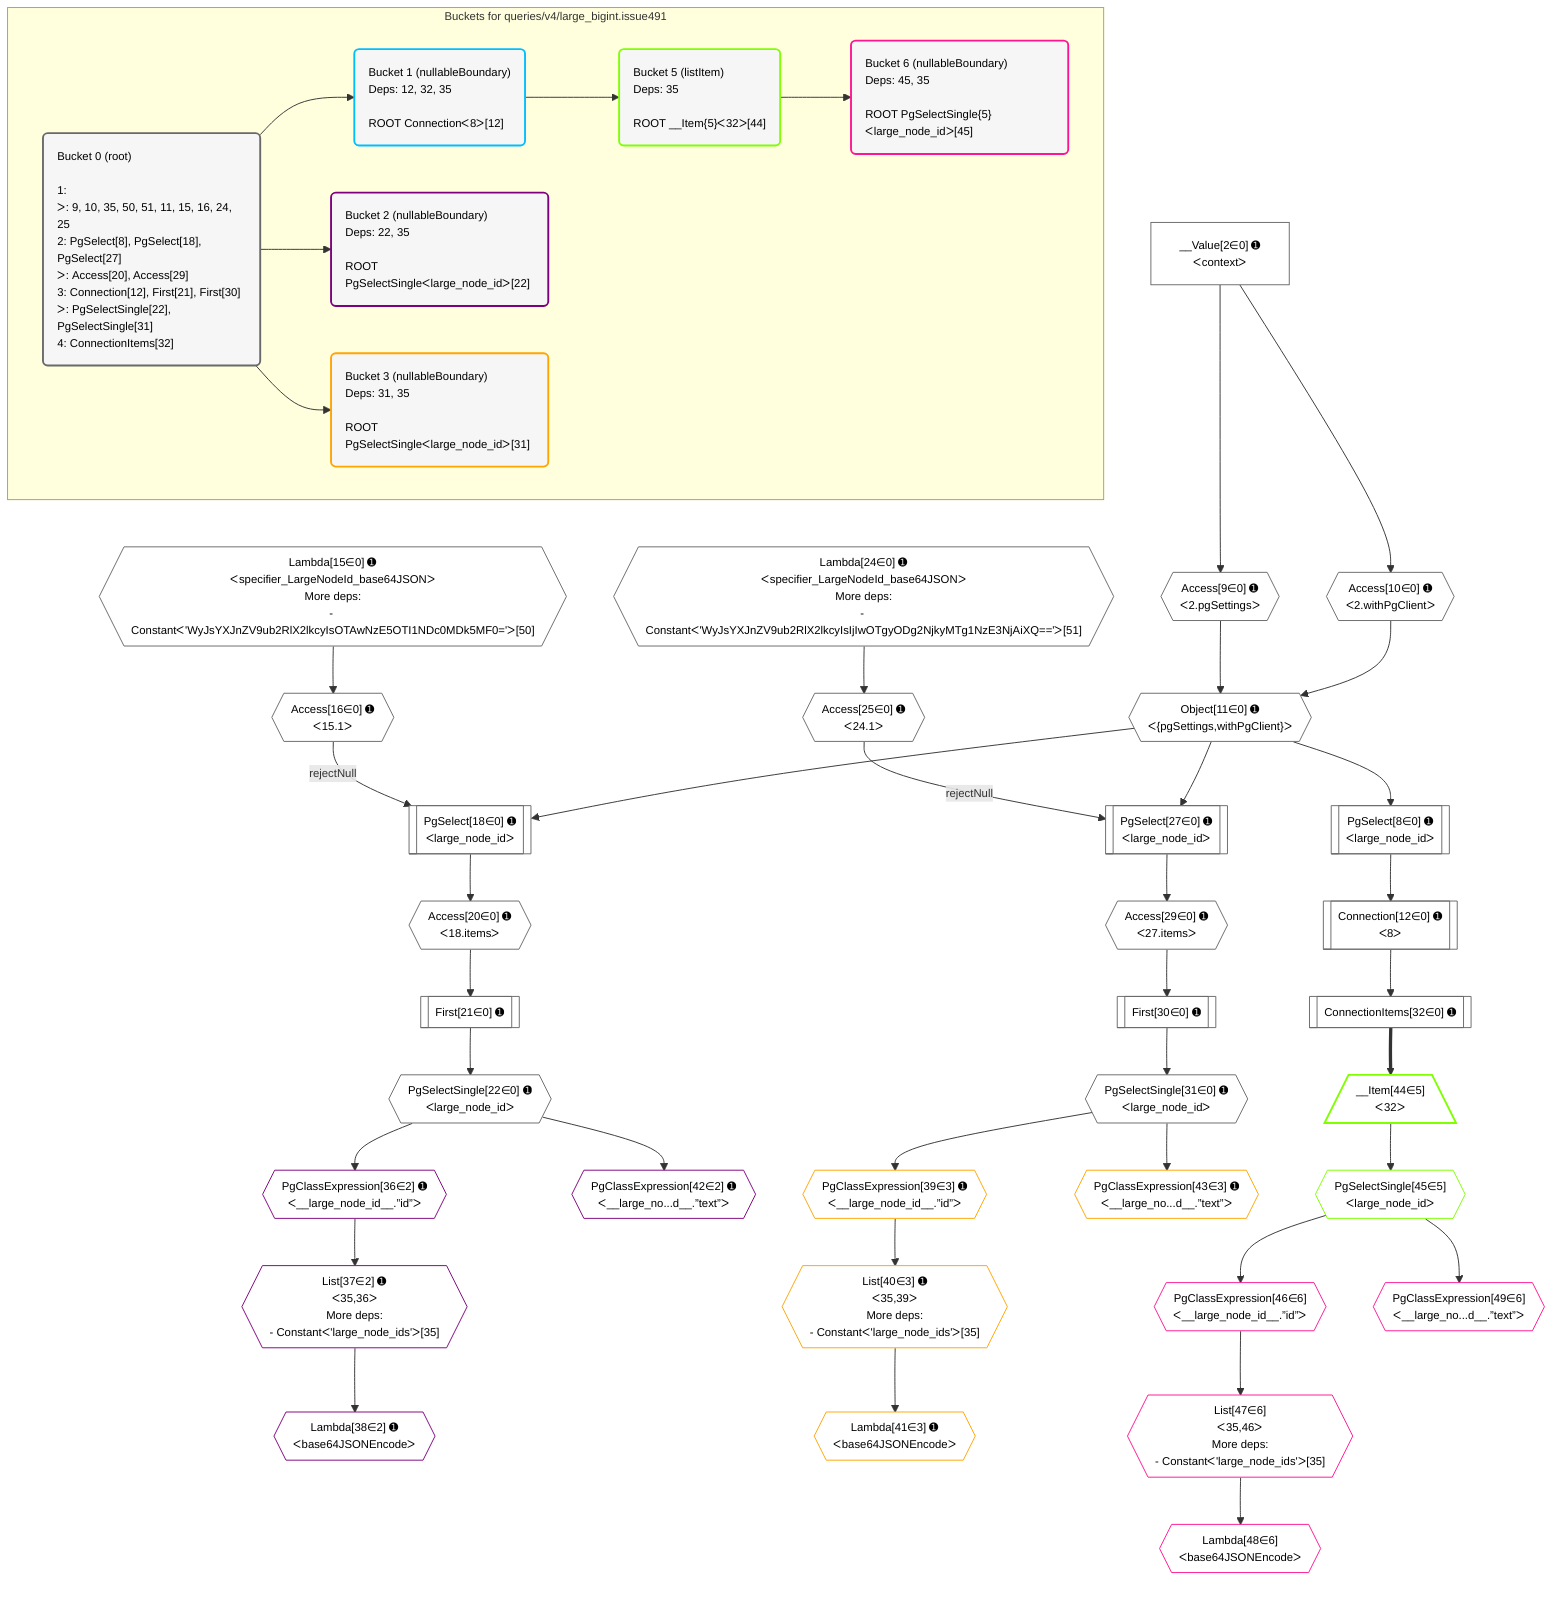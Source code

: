 %%{init: {'themeVariables': { 'fontSize': '12px'}}}%%
graph TD
    classDef path fill:#eee,stroke:#000,color:#000
    classDef plan fill:#fff,stroke-width:1px,color:#000
    classDef itemplan fill:#fff,stroke-width:2px,color:#000
    classDef unbatchedplan fill:#dff,stroke-width:1px,color:#000
    classDef sideeffectplan fill:#fcc,stroke-width:2px,color:#000
    classDef bucket fill:#f6f6f6,color:#000,stroke-width:2px,text-align:left

    subgraph "Buckets for queries/v4/large_bigint.issue491"
    Bucket0("Bucket 0 (root)<br /><br />1: <br />ᐳ: 9, 10, 35, 50, 51, 11, 15, 16, 24, 25<br />2: PgSelect[8], PgSelect[18], PgSelect[27]<br />ᐳ: Access[20], Access[29]<br />3: Connection[12], First[21], First[30]<br />ᐳ: PgSelectSingle[22], PgSelectSingle[31]<br />4: ConnectionItems[32]"):::bucket
    Bucket1("Bucket 1 (nullableBoundary)<br />Deps: 12, 32, 35<br /><br />ROOT Connectionᐸ8ᐳ[12]"):::bucket
    Bucket2("Bucket 2 (nullableBoundary)<br />Deps: 22, 35<br /><br />ROOT PgSelectSingleᐸlarge_node_idᐳ[22]"):::bucket
    Bucket3("Bucket 3 (nullableBoundary)<br />Deps: 31, 35<br /><br />ROOT PgSelectSingleᐸlarge_node_idᐳ[31]"):::bucket
    Bucket5("Bucket 5 (listItem)<br />Deps: 35<br /><br />ROOT __Item{5}ᐸ32ᐳ[44]"):::bucket
    Bucket6("Bucket 6 (nullableBoundary)<br />Deps: 45, 35<br /><br />ROOT PgSelectSingle{5}ᐸlarge_node_idᐳ[45]"):::bucket
    end
    Bucket0 --> Bucket1 & Bucket2 & Bucket3
    Bucket1 --> Bucket5
    Bucket5 --> Bucket6

    %% plan dependencies
    Object11{{"Object[11∈0] ➊<br />ᐸ{pgSettings,withPgClient}ᐳ"}}:::plan
    Access9{{"Access[9∈0] ➊<br />ᐸ2.pgSettingsᐳ"}}:::plan
    Access10{{"Access[10∈0] ➊<br />ᐸ2.withPgClientᐳ"}}:::plan
    Access9 & Access10 --> Object11
    PgSelect18[["PgSelect[18∈0] ➊<br />ᐸlarge_node_idᐳ"]]:::plan
    Access16{{"Access[16∈0] ➊<br />ᐸ15.1ᐳ"}}:::plan
    Access16 -->|rejectNull| PgSelect18
    Object11 --> PgSelect18
    PgSelect27[["PgSelect[27∈0] ➊<br />ᐸlarge_node_idᐳ"]]:::plan
    Access25{{"Access[25∈0] ➊<br />ᐸ24.1ᐳ"}}:::plan
    Access25 -->|rejectNull| PgSelect27
    Object11 --> PgSelect27
    PgSelect8[["PgSelect[8∈0] ➊<br />ᐸlarge_node_idᐳ"]]:::plan
    Object11 --> PgSelect8
    __Value2["__Value[2∈0] ➊<br />ᐸcontextᐳ"]:::plan
    __Value2 --> Access9
    __Value2 --> Access10
    Connection12[["Connection[12∈0] ➊<br />ᐸ8ᐳ"]]:::plan
    PgSelect8 --> Connection12
    Lambda15{{"Lambda[15∈0] ➊<br />ᐸspecifier_LargeNodeId_base64JSONᐳ<br />More deps:<br />- Constantᐸ'WyJsYXJnZV9ub2RlX2lkcyIsOTAwNzE5OTI1NDc0MDk5MF0='ᐳ[50]"}}:::plan
    Lambda15 --> Access16
    Access20{{"Access[20∈0] ➊<br />ᐸ18.itemsᐳ"}}:::plan
    PgSelect18 --> Access20
    First21[["First[21∈0] ➊"]]:::plan
    Access20 --> First21
    PgSelectSingle22{{"PgSelectSingle[22∈0] ➊<br />ᐸlarge_node_idᐳ"}}:::plan
    First21 --> PgSelectSingle22
    Lambda24{{"Lambda[24∈0] ➊<br />ᐸspecifier_LargeNodeId_base64JSONᐳ<br />More deps:<br />- Constantᐸ'WyJsYXJnZV9ub2RlX2lkcyIsIjIwOTgyODg2NjkyMTg1NzE3NjAiXQ=='ᐳ[51]"}}:::plan
    Lambda24 --> Access25
    Access29{{"Access[29∈0] ➊<br />ᐸ27.itemsᐳ"}}:::plan
    PgSelect27 --> Access29
    First30[["First[30∈0] ➊"]]:::plan
    Access29 --> First30
    PgSelectSingle31{{"PgSelectSingle[31∈0] ➊<br />ᐸlarge_node_idᐳ"}}:::plan
    First30 --> PgSelectSingle31
    ConnectionItems32[["ConnectionItems[32∈0] ➊"]]:::plan
    Connection12 --> ConnectionItems32
    List37{{"List[37∈2] ➊<br />ᐸ35,36ᐳ<br />More deps:<br />- Constantᐸ'large_node_ids'ᐳ[35]"}}:::plan
    PgClassExpression36{{"PgClassExpression[36∈2] ➊<br />ᐸ__large_node_id__.”id”ᐳ"}}:::plan
    PgClassExpression36 --> List37
    PgSelectSingle22 --> PgClassExpression36
    Lambda38{{"Lambda[38∈2] ➊<br />ᐸbase64JSONEncodeᐳ"}}:::plan
    List37 --> Lambda38
    PgClassExpression42{{"PgClassExpression[42∈2] ➊<br />ᐸ__large_no...d__.”text”ᐳ"}}:::plan
    PgSelectSingle22 --> PgClassExpression42
    List40{{"List[40∈3] ➊<br />ᐸ35,39ᐳ<br />More deps:<br />- Constantᐸ'large_node_ids'ᐳ[35]"}}:::plan
    PgClassExpression39{{"PgClassExpression[39∈3] ➊<br />ᐸ__large_node_id__.”id”ᐳ"}}:::plan
    PgClassExpression39 --> List40
    PgSelectSingle31 --> PgClassExpression39
    Lambda41{{"Lambda[41∈3] ➊<br />ᐸbase64JSONEncodeᐳ"}}:::plan
    List40 --> Lambda41
    PgClassExpression43{{"PgClassExpression[43∈3] ➊<br />ᐸ__large_no...d__.”text”ᐳ"}}:::plan
    PgSelectSingle31 --> PgClassExpression43
    __Item44[/"__Item[44∈5]<br />ᐸ32ᐳ"\]:::itemplan
    ConnectionItems32 ==> __Item44
    PgSelectSingle45{{"PgSelectSingle[45∈5]<br />ᐸlarge_node_idᐳ"}}:::plan
    __Item44 --> PgSelectSingle45
    List47{{"List[47∈6]<br />ᐸ35,46ᐳ<br />More deps:<br />- Constantᐸ'large_node_ids'ᐳ[35]"}}:::plan
    PgClassExpression46{{"PgClassExpression[46∈6]<br />ᐸ__large_node_id__.”id”ᐳ"}}:::plan
    PgClassExpression46 --> List47
    PgSelectSingle45 --> PgClassExpression46
    Lambda48{{"Lambda[48∈6]<br />ᐸbase64JSONEncodeᐳ"}}:::plan
    List47 --> Lambda48
    PgClassExpression49{{"PgClassExpression[49∈6]<br />ᐸ__large_no...d__.”text”ᐳ"}}:::plan
    PgSelectSingle45 --> PgClassExpression49

    %% define steps
    classDef bucket0 stroke:#696969
    class Bucket0,__Value2,PgSelect8,Access9,Access10,Object11,Connection12,Lambda15,Access16,PgSelect18,Access20,First21,PgSelectSingle22,Lambda24,Access25,PgSelect27,Access29,First30,PgSelectSingle31,ConnectionItems32 bucket0
    classDef bucket1 stroke:#00bfff
    class Bucket1 bucket1
    classDef bucket2 stroke:#7f007f
    class Bucket2,PgClassExpression36,List37,Lambda38,PgClassExpression42 bucket2
    classDef bucket3 stroke:#ffa500
    class Bucket3,PgClassExpression39,List40,Lambda41,PgClassExpression43 bucket3
    classDef bucket5 stroke:#7fff00
    class Bucket5,__Item44,PgSelectSingle45 bucket5
    classDef bucket6 stroke:#ff1493
    class Bucket6,PgClassExpression46,List47,Lambda48,PgClassExpression49 bucket6